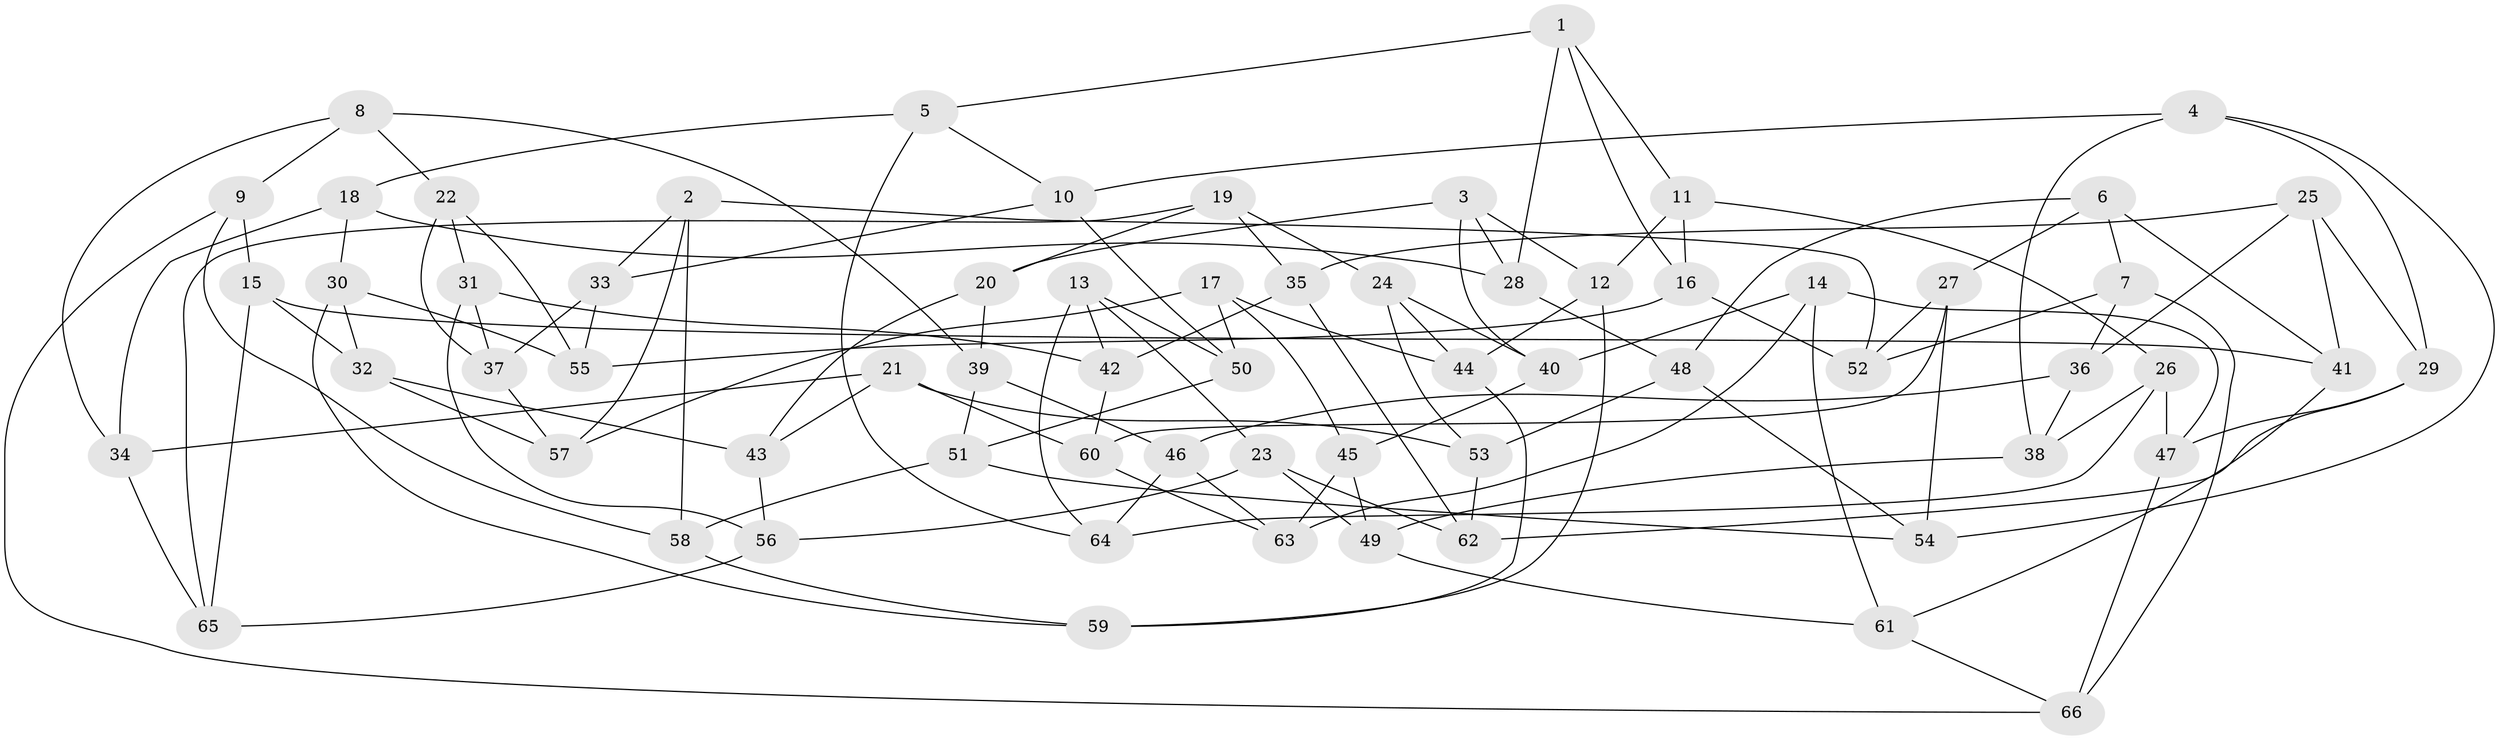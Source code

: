 // coarse degree distribution, {3: 0.15151515151515152, 4: 0.3939393939393939, 5: 0.18181818181818182, 6: 0.21212121212121213, 8: 0.030303030303030304, 9: 0.030303030303030304}
// Generated by graph-tools (version 1.1) at 2025/02/03/04/25 22:02:50]
// undirected, 66 vertices, 132 edges
graph export_dot {
graph [start="1"]
  node [color=gray90,style=filled];
  1;
  2;
  3;
  4;
  5;
  6;
  7;
  8;
  9;
  10;
  11;
  12;
  13;
  14;
  15;
  16;
  17;
  18;
  19;
  20;
  21;
  22;
  23;
  24;
  25;
  26;
  27;
  28;
  29;
  30;
  31;
  32;
  33;
  34;
  35;
  36;
  37;
  38;
  39;
  40;
  41;
  42;
  43;
  44;
  45;
  46;
  47;
  48;
  49;
  50;
  51;
  52;
  53;
  54;
  55;
  56;
  57;
  58;
  59;
  60;
  61;
  62;
  63;
  64;
  65;
  66;
  1 -- 28;
  1 -- 5;
  1 -- 16;
  1 -- 11;
  2 -- 33;
  2 -- 57;
  2 -- 52;
  2 -- 58;
  3 -- 28;
  3 -- 12;
  3 -- 40;
  3 -- 20;
  4 -- 54;
  4 -- 38;
  4 -- 29;
  4 -- 10;
  5 -- 64;
  5 -- 18;
  5 -- 10;
  6 -- 41;
  6 -- 27;
  6 -- 48;
  6 -- 7;
  7 -- 36;
  7 -- 52;
  7 -- 66;
  8 -- 9;
  8 -- 39;
  8 -- 34;
  8 -- 22;
  9 -- 66;
  9 -- 58;
  9 -- 15;
  10 -- 50;
  10 -- 33;
  11 -- 12;
  11 -- 16;
  11 -- 26;
  12 -- 44;
  12 -- 59;
  13 -- 64;
  13 -- 50;
  13 -- 42;
  13 -- 23;
  14 -- 40;
  14 -- 47;
  14 -- 61;
  14 -- 63;
  15 -- 32;
  15 -- 65;
  15 -- 41;
  16 -- 52;
  16 -- 55;
  17 -- 45;
  17 -- 57;
  17 -- 50;
  17 -- 44;
  18 -- 34;
  18 -- 28;
  18 -- 30;
  19 -- 20;
  19 -- 65;
  19 -- 24;
  19 -- 35;
  20 -- 43;
  20 -- 39;
  21 -- 34;
  21 -- 53;
  21 -- 60;
  21 -- 43;
  22 -- 55;
  22 -- 31;
  22 -- 37;
  23 -- 62;
  23 -- 56;
  23 -- 49;
  24 -- 44;
  24 -- 40;
  24 -- 53;
  25 -- 35;
  25 -- 29;
  25 -- 36;
  25 -- 41;
  26 -- 64;
  26 -- 38;
  26 -- 47;
  27 -- 52;
  27 -- 54;
  27 -- 60;
  28 -- 48;
  29 -- 47;
  29 -- 62;
  30 -- 32;
  30 -- 59;
  30 -- 55;
  31 -- 56;
  31 -- 37;
  31 -- 42;
  32 -- 43;
  32 -- 57;
  33 -- 55;
  33 -- 37;
  34 -- 65;
  35 -- 62;
  35 -- 42;
  36 -- 46;
  36 -- 38;
  37 -- 57;
  38 -- 49;
  39 -- 46;
  39 -- 51;
  40 -- 45;
  41 -- 61;
  42 -- 60;
  43 -- 56;
  44 -- 59;
  45 -- 49;
  45 -- 63;
  46 -- 63;
  46 -- 64;
  47 -- 66;
  48 -- 53;
  48 -- 54;
  49 -- 61;
  50 -- 51;
  51 -- 58;
  51 -- 54;
  53 -- 62;
  56 -- 65;
  58 -- 59;
  60 -- 63;
  61 -- 66;
}
